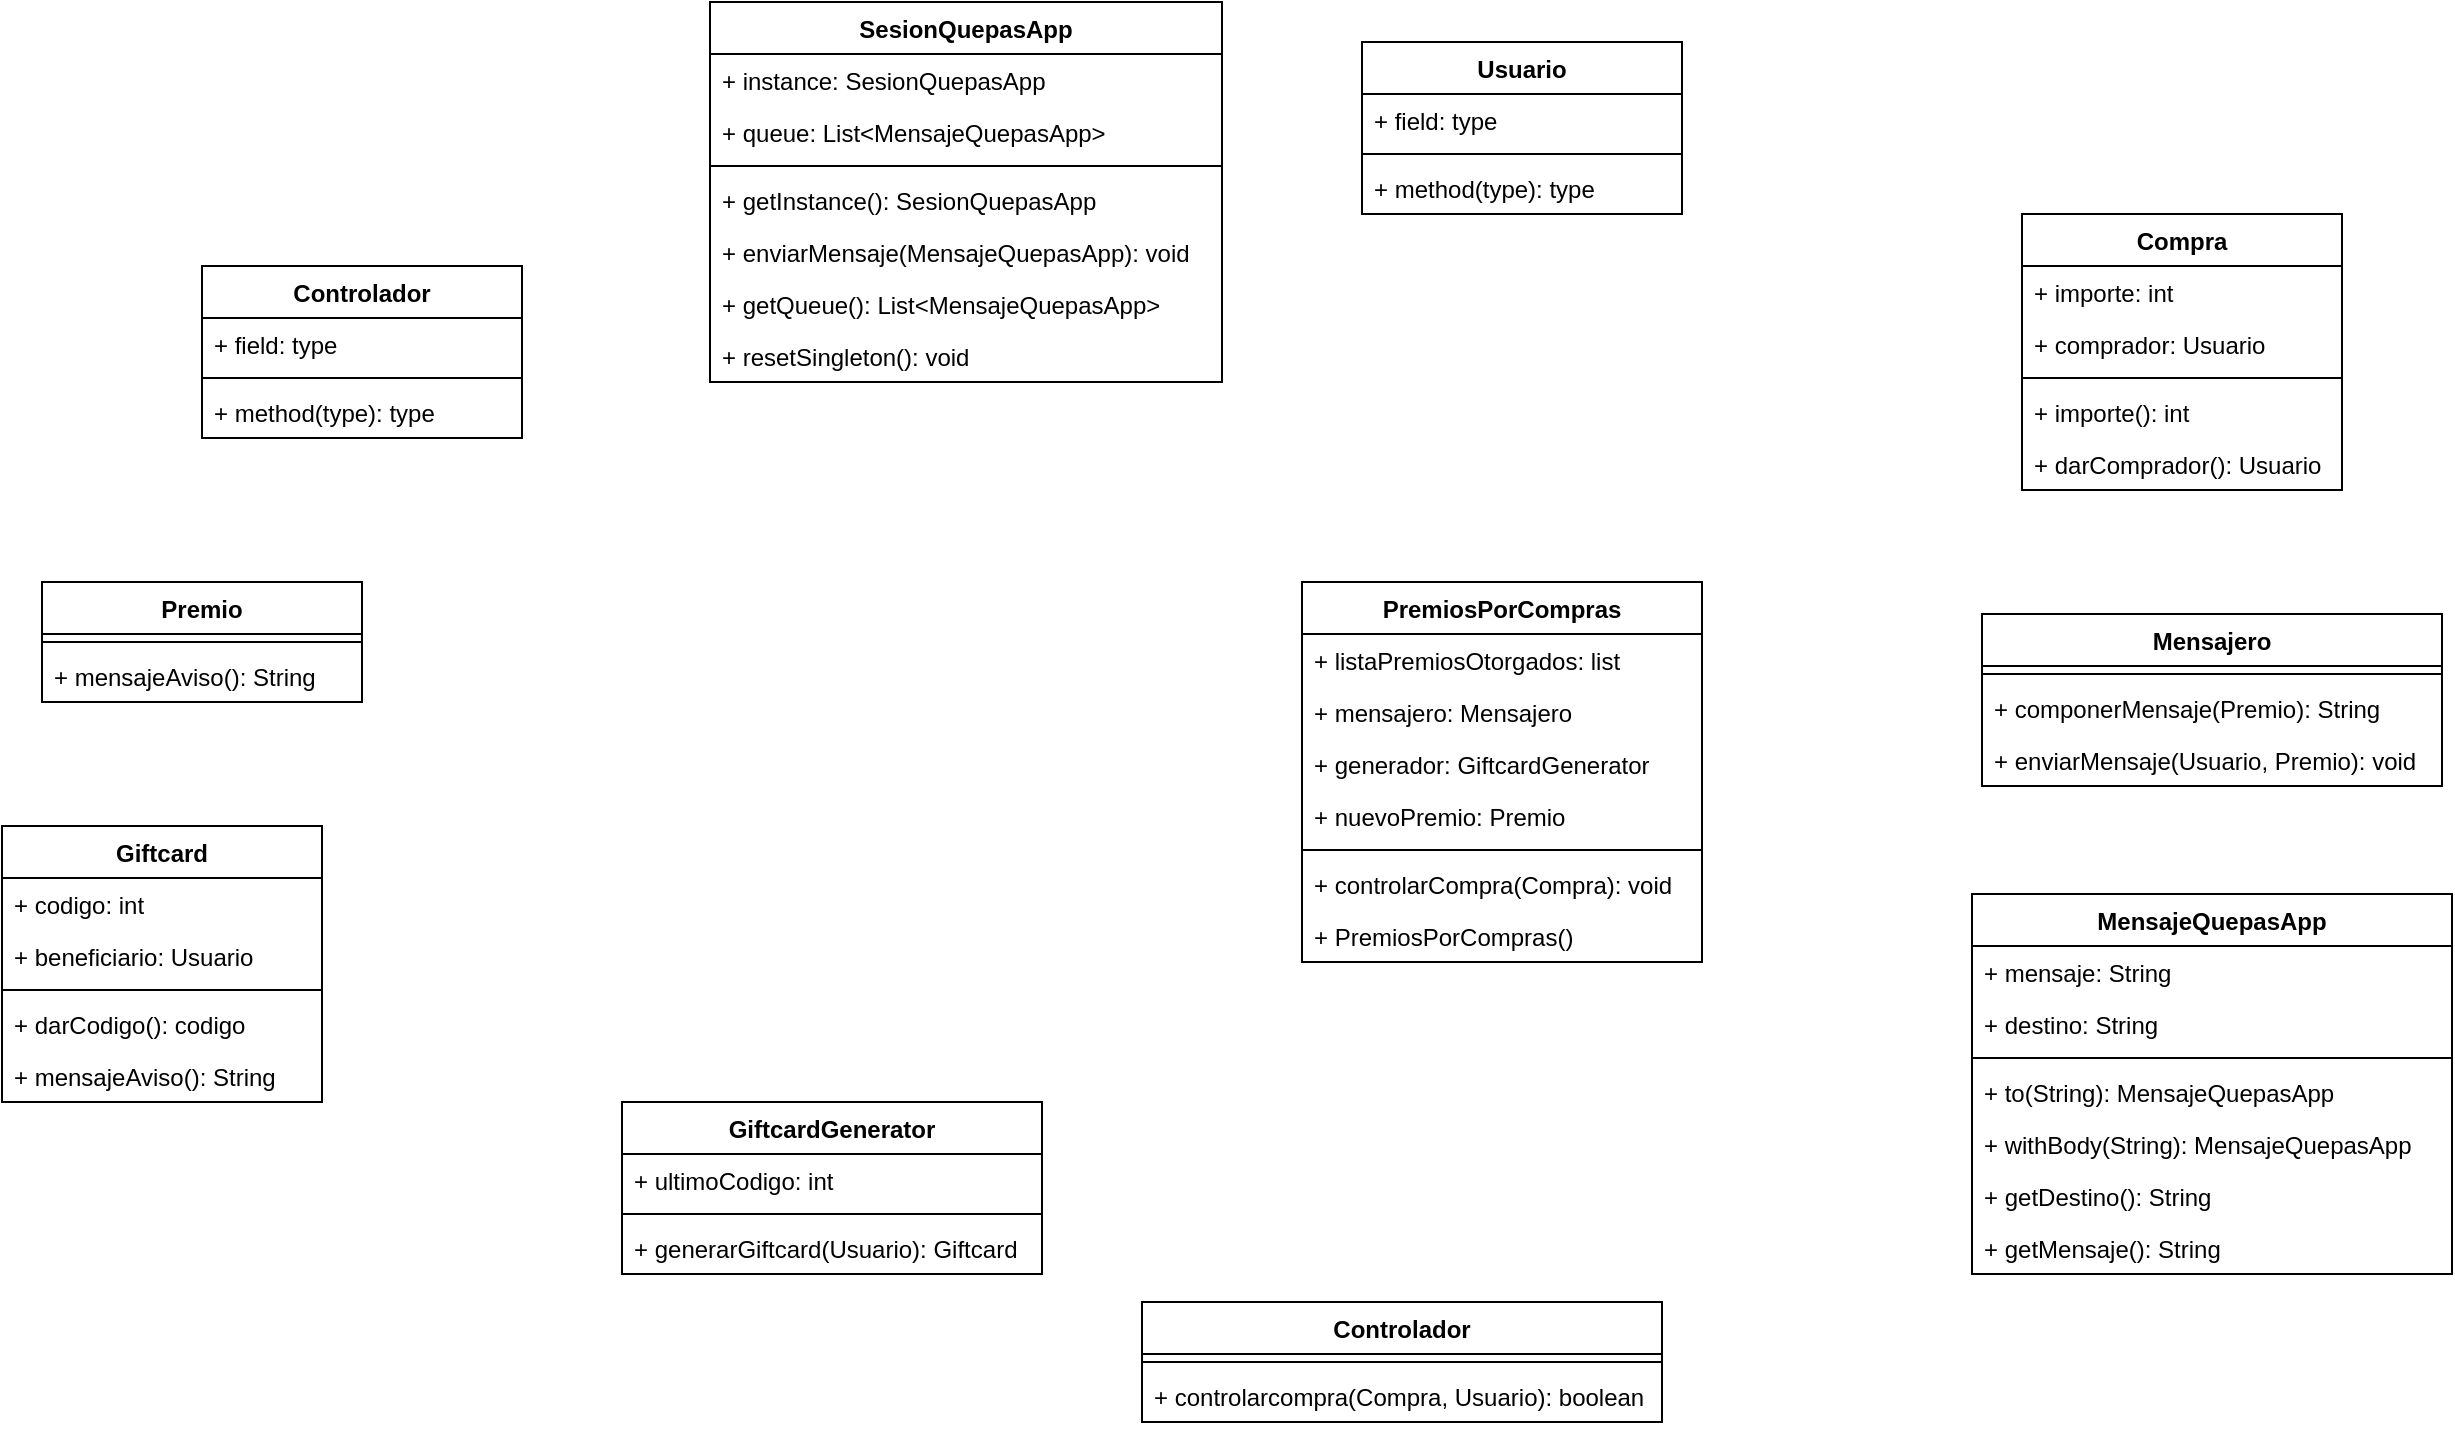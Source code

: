 <mxfile version="17.4.0" type="device"><diagram id="Cnk4i59X81K-Tb3GTFkX" name="Page-1"><mxGraphModel dx="2489" dy="762" grid="1" gridSize="10" guides="1" tooltips="1" connect="1" arrows="1" fold="1" page="1" pageScale="1" pageWidth="827" pageHeight="1169" math="0" shadow="0"><root><mxCell id="0"/><mxCell id="1" parent="0"/><mxCell id="2jRVs8B9Fid9qCsaJuK8-1" value="PremiosPorCompras" style="swimlane;fontStyle=1;align=center;verticalAlign=top;childLayout=stackLayout;horizontal=1;startSize=26;horizontalStack=0;resizeParent=1;resizeParentMax=0;resizeLast=0;collapsible=1;marginBottom=0;" parent="1" vertex="1"><mxGeometry x="480" y="310" width="200" height="190" as="geometry"/></mxCell><mxCell id="2jRVs8B9Fid9qCsaJuK8-2" value="+ listaPremiosOtorgados: list" style="text;strokeColor=none;fillColor=none;align=left;verticalAlign=top;spacingLeft=4;spacingRight=4;overflow=hidden;rotatable=0;points=[[0,0.5],[1,0.5]];portConstraint=eastwest;" parent="2jRVs8B9Fid9qCsaJuK8-1" vertex="1"><mxGeometry y="26" width="200" height="26" as="geometry"/></mxCell><mxCell id="2jRVs8B9Fid9qCsaJuK8-5" value="+ mensajero: Mensajero&#10;" style="text;strokeColor=none;fillColor=none;align=left;verticalAlign=top;spacingLeft=4;spacingRight=4;overflow=hidden;rotatable=0;points=[[0,0.5],[1,0.5]];portConstraint=eastwest;" parent="2jRVs8B9Fid9qCsaJuK8-1" vertex="1"><mxGeometry y="52" width="200" height="26" as="geometry"/></mxCell><mxCell id="2jRVs8B9Fid9qCsaJuK8-7" value="+ generador: GiftcardGenerator" style="text;strokeColor=none;fillColor=none;align=left;verticalAlign=top;spacingLeft=4;spacingRight=4;overflow=hidden;rotatable=0;points=[[0,0.5],[1,0.5]];portConstraint=eastwest;" parent="2jRVs8B9Fid9qCsaJuK8-1" vertex="1"><mxGeometry y="78" width="200" height="26" as="geometry"/></mxCell><mxCell id="2jRVs8B9Fid9qCsaJuK8-6" value="+ nuevoPremio: Premio" style="text;strokeColor=none;fillColor=none;align=left;verticalAlign=top;spacingLeft=4;spacingRight=4;overflow=hidden;rotatable=0;points=[[0,0.5],[1,0.5]];portConstraint=eastwest;" parent="2jRVs8B9Fid9qCsaJuK8-1" vertex="1"><mxGeometry y="104" width="200" height="26" as="geometry"/></mxCell><mxCell id="2jRVs8B9Fid9qCsaJuK8-3" value="" style="line;strokeWidth=1;fillColor=none;align=left;verticalAlign=middle;spacingTop=-1;spacingLeft=3;spacingRight=3;rotatable=0;labelPosition=right;points=[];portConstraint=eastwest;" parent="2jRVs8B9Fid9qCsaJuK8-1" vertex="1"><mxGeometry y="130" width="200" height="8" as="geometry"/></mxCell><mxCell id="2jRVs8B9Fid9qCsaJuK8-4" value="+ controlarCompra(Compra): void" style="text;strokeColor=none;fillColor=none;align=left;verticalAlign=top;spacingLeft=4;spacingRight=4;overflow=hidden;rotatable=0;points=[[0,0.5],[1,0.5]];portConstraint=eastwest;" parent="2jRVs8B9Fid9qCsaJuK8-1" vertex="1"><mxGeometry y="138" width="200" height="26" as="geometry"/></mxCell><mxCell id="2jRVs8B9Fid9qCsaJuK8-8" value="+ PremiosPorCompras()" style="text;strokeColor=none;fillColor=none;align=left;verticalAlign=top;spacingLeft=4;spacingRight=4;overflow=hidden;rotatable=0;points=[[0,0.5],[1,0.5]];portConstraint=eastwest;" parent="2jRVs8B9Fid9qCsaJuK8-1" vertex="1"><mxGeometry y="164" width="200" height="26" as="geometry"/></mxCell><mxCell id="2jRVs8B9Fid9qCsaJuK8-9" value="Mensajero" style="swimlane;fontStyle=1;align=center;verticalAlign=top;childLayout=stackLayout;horizontal=1;startSize=26;horizontalStack=0;resizeParent=1;resizeParentMax=0;resizeLast=0;collapsible=1;marginBottom=0;" parent="1" vertex="1"><mxGeometry x="820" y="326" width="230" height="86" as="geometry"/></mxCell><mxCell id="2jRVs8B9Fid9qCsaJuK8-11" value="" style="line;strokeWidth=1;fillColor=none;align=left;verticalAlign=middle;spacingTop=-1;spacingLeft=3;spacingRight=3;rotatable=0;labelPosition=right;points=[];portConstraint=eastwest;" parent="2jRVs8B9Fid9qCsaJuK8-9" vertex="1"><mxGeometry y="26" width="230" height="8" as="geometry"/></mxCell><mxCell id="Tnf2lUYP5SsLBvvLHqWE-33" value="+ componerMensaje(Premio): String" style="text;strokeColor=none;fillColor=none;align=left;verticalAlign=top;spacingLeft=4;spacingRight=4;overflow=hidden;rotatable=0;points=[[0,0.5],[1,0.5]];portConstraint=eastwest;" vertex="1" parent="2jRVs8B9Fid9qCsaJuK8-9"><mxGeometry y="34" width="230" height="26" as="geometry"/></mxCell><mxCell id="2jRVs8B9Fid9qCsaJuK8-12" value="+ enviarMensaje(Usuario, Premio): void" style="text;strokeColor=none;fillColor=none;align=left;verticalAlign=top;spacingLeft=4;spacingRight=4;overflow=hidden;rotatable=0;points=[[0,0.5],[1,0.5]];portConstraint=eastwest;" parent="2jRVs8B9Fid9qCsaJuK8-9" vertex="1"><mxGeometry y="60" width="230" height="26" as="geometry"/></mxCell><mxCell id="2jRVs8B9Fid9qCsaJuK8-13" value="Premio" style="swimlane;fontStyle=1;align=center;verticalAlign=top;childLayout=stackLayout;horizontal=1;startSize=26;horizontalStack=0;resizeParent=1;resizeParentMax=0;resizeLast=0;collapsible=1;marginBottom=0;" parent="1" vertex="1"><mxGeometry x="-150" y="310" width="160" height="60" as="geometry"/></mxCell><mxCell id="2jRVs8B9Fid9qCsaJuK8-15" value="" style="line;strokeWidth=1;fillColor=none;align=left;verticalAlign=middle;spacingTop=-1;spacingLeft=3;spacingRight=3;rotatable=0;labelPosition=right;points=[];portConstraint=eastwest;" parent="2jRVs8B9Fid9qCsaJuK8-13" vertex="1"><mxGeometry y="26" width="160" height="8" as="geometry"/></mxCell><mxCell id="2jRVs8B9Fid9qCsaJuK8-16" value="+ mensajeAviso(): String" style="text;strokeColor=none;fillColor=none;align=left;verticalAlign=top;spacingLeft=4;spacingRight=4;overflow=hidden;rotatable=0;points=[[0,0.5],[1,0.5]];portConstraint=eastwest;" parent="2jRVs8B9Fid9qCsaJuK8-13" vertex="1"><mxGeometry y="34" width="160" height="26" as="geometry"/></mxCell><mxCell id="2jRVs8B9Fid9qCsaJuK8-17" value="Giftcard" style="swimlane;fontStyle=1;align=center;verticalAlign=top;childLayout=stackLayout;horizontal=1;startSize=26;horizontalStack=0;resizeParent=1;resizeParentMax=0;resizeLast=0;collapsible=1;marginBottom=0;" parent="1" vertex="1"><mxGeometry x="-170" y="432" width="160" height="138" as="geometry"/></mxCell><mxCell id="2jRVs8B9Fid9qCsaJuK8-18" value="+ codigo: int" style="text;strokeColor=none;fillColor=none;align=left;verticalAlign=top;spacingLeft=4;spacingRight=4;overflow=hidden;rotatable=0;points=[[0,0.5],[1,0.5]];portConstraint=eastwest;" parent="2jRVs8B9Fid9qCsaJuK8-17" vertex="1"><mxGeometry y="26" width="160" height="26" as="geometry"/></mxCell><mxCell id="Tnf2lUYP5SsLBvvLHqWE-27" value="+ beneficiario: Usuario" style="text;strokeColor=none;fillColor=none;align=left;verticalAlign=top;spacingLeft=4;spacingRight=4;overflow=hidden;rotatable=0;points=[[0,0.5],[1,0.5]];portConstraint=eastwest;" vertex="1" parent="2jRVs8B9Fid9qCsaJuK8-17"><mxGeometry y="52" width="160" height="26" as="geometry"/></mxCell><mxCell id="2jRVs8B9Fid9qCsaJuK8-19" value="" style="line;strokeWidth=1;fillColor=none;align=left;verticalAlign=middle;spacingTop=-1;spacingLeft=3;spacingRight=3;rotatable=0;labelPosition=right;points=[];portConstraint=eastwest;" parent="2jRVs8B9Fid9qCsaJuK8-17" vertex="1"><mxGeometry y="78" width="160" height="8" as="geometry"/></mxCell><mxCell id="Tnf2lUYP5SsLBvvLHqWE-28" value="+ darCodigo(): codigo" style="text;strokeColor=none;fillColor=none;align=left;verticalAlign=top;spacingLeft=4;spacingRight=4;overflow=hidden;rotatable=0;points=[[0,0.5],[1,0.5]];portConstraint=eastwest;" vertex="1" parent="2jRVs8B9Fid9qCsaJuK8-17"><mxGeometry y="86" width="160" height="26" as="geometry"/></mxCell><mxCell id="2jRVs8B9Fid9qCsaJuK8-20" value="+ mensajeAviso(): String" style="text;strokeColor=none;fillColor=none;align=left;verticalAlign=top;spacingLeft=4;spacingRight=4;overflow=hidden;rotatable=0;points=[[0,0.5],[1,0.5]];portConstraint=eastwest;" parent="2jRVs8B9Fid9qCsaJuK8-17" vertex="1"><mxGeometry y="112" width="160" height="26" as="geometry"/></mxCell><mxCell id="2jRVs8B9Fid9qCsaJuK8-21" value="Controlador" style="swimlane;fontStyle=1;align=center;verticalAlign=top;childLayout=stackLayout;horizontal=1;startSize=26;horizontalStack=0;resizeParent=1;resizeParentMax=0;resizeLast=0;collapsible=1;marginBottom=0;" parent="1" vertex="1"><mxGeometry x="-70" y="152" width="160" height="86" as="geometry"/></mxCell><mxCell id="2jRVs8B9Fid9qCsaJuK8-22" value="+ field: type" style="text;strokeColor=none;fillColor=none;align=left;verticalAlign=top;spacingLeft=4;spacingRight=4;overflow=hidden;rotatable=0;points=[[0,0.5],[1,0.5]];portConstraint=eastwest;" parent="2jRVs8B9Fid9qCsaJuK8-21" vertex="1"><mxGeometry y="26" width="160" height="26" as="geometry"/></mxCell><mxCell id="2jRVs8B9Fid9qCsaJuK8-23" value="" style="line;strokeWidth=1;fillColor=none;align=left;verticalAlign=middle;spacingTop=-1;spacingLeft=3;spacingRight=3;rotatable=0;labelPosition=right;points=[];portConstraint=eastwest;" parent="2jRVs8B9Fid9qCsaJuK8-21" vertex="1"><mxGeometry y="52" width="160" height="8" as="geometry"/></mxCell><mxCell id="2jRVs8B9Fid9qCsaJuK8-24" value="+ method(type): type" style="text;strokeColor=none;fillColor=none;align=left;verticalAlign=top;spacingLeft=4;spacingRight=4;overflow=hidden;rotatable=0;points=[[0,0.5],[1,0.5]];portConstraint=eastwest;" parent="2jRVs8B9Fid9qCsaJuK8-21" vertex="1"><mxGeometry y="60" width="160" height="26" as="geometry"/></mxCell><mxCell id="2jRVs8B9Fid9qCsaJuK8-25" value="GiftcardGenerator" style="swimlane;fontStyle=1;align=center;verticalAlign=top;childLayout=stackLayout;horizontal=1;startSize=26;horizontalStack=0;resizeParent=1;resizeParentMax=0;resizeLast=0;collapsible=1;marginBottom=0;" parent="1" vertex="1"><mxGeometry x="140" y="570" width="210" height="86" as="geometry"/></mxCell><mxCell id="2jRVs8B9Fid9qCsaJuK8-26" value="+ ultimoCodigo: int" style="text;strokeColor=none;fillColor=none;align=left;verticalAlign=top;spacingLeft=4;spacingRight=4;overflow=hidden;rotatable=0;points=[[0,0.5],[1,0.5]];portConstraint=eastwest;" parent="2jRVs8B9Fid9qCsaJuK8-25" vertex="1"><mxGeometry y="26" width="210" height="26" as="geometry"/></mxCell><mxCell id="2jRVs8B9Fid9qCsaJuK8-27" value="" style="line;strokeWidth=1;fillColor=none;align=left;verticalAlign=middle;spacingTop=-1;spacingLeft=3;spacingRight=3;rotatable=0;labelPosition=right;points=[];portConstraint=eastwest;" parent="2jRVs8B9Fid9qCsaJuK8-25" vertex="1"><mxGeometry y="52" width="210" height="8" as="geometry"/></mxCell><mxCell id="2jRVs8B9Fid9qCsaJuK8-28" value="+ generarGiftcard(Usuario): Giftcard" style="text;strokeColor=none;fillColor=none;align=left;verticalAlign=top;spacingLeft=4;spacingRight=4;overflow=hidden;rotatable=0;points=[[0,0.5],[1,0.5]];portConstraint=eastwest;" parent="2jRVs8B9Fid9qCsaJuK8-25" vertex="1"><mxGeometry y="60" width="210" height="26" as="geometry"/></mxCell><mxCell id="Tnf2lUYP5SsLBvvLHqWE-1" value="Compra" style="swimlane;fontStyle=1;align=center;verticalAlign=top;childLayout=stackLayout;horizontal=1;startSize=26;horizontalStack=0;resizeParent=1;resizeParentMax=0;resizeLast=0;collapsible=1;marginBottom=0;" vertex="1" parent="1"><mxGeometry x="840" y="126" width="160" height="138" as="geometry"/></mxCell><mxCell id="Tnf2lUYP5SsLBvvLHqWE-2" value="+ importe: int" style="text;strokeColor=none;fillColor=none;align=left;verticalAlign=top;spacingLeft=4;spacingRight=4;overflow=hidden;rotatable=0;points=[[0,0.5],[1,0.5]];portConstraint=eastwest;" vertex="1" parent="Tnf2lUYP5SsLBvvLHqWE-1"><mxGeometry y="26" width="160" height="26" as="geometry"/></mxCell><mxCell id="Tnf2lUYP5SsLBvvLHqWE-21" value="+ comprador: Usuario" style="text;strokeColor=none;fillColor=none;align=left;verticalAlign=top;spacingLeft=4;spacingRight=4;overflow=hidden;rotatable=0;points=[[0,0.5],[1,0.5]];portConstraint=eastwest;" vertex="1" parent="Tnf2lUYP5SsLBvvLHqWE-1"><mxGeometry y="52" width="160" height="26" as="geometry"/></mxCell><mxCell id="Tnf2lUYP5SsLBvvLHqWE-3" value="" style="line;strokeWidth=1;fillColor=none;align=left;verticalAlign=middle;spacingTop=-1;spacingLeft=3;spacingRight=3;rotatable=0;labelPosition=right;points=[];portConstraint=eastwest;" vertex="1" parent="Tnf2lUYP5SsLBvvLHqWE-1"><mxGeometry y="78" width="160" height="8" as="geometry"/></mxCell><mxCell id="Tnf2lUYP5SsLBvvLHqWE-22" value="+ importe(): int" style="text;strokeColor=none;fillColor=none;align=left;verticalAlign=top;spacingLeft=4;spacingRight=4;overflow=hidden;rotatable=0;points=[[0,0.5],[1,0.5]];portConstraint=eastwest;" vertex="1" parent="Tnf2lUYP5SsLBvvLHqWE-1"><mxGeometry y="86" width="160" height="26" as="geometry"/></mxCell><mxCell id="Tnf2lUYP5SsLBvvLHqWE-4" value="+ darComprador(): Usuario" style="text;strokeColor=none;fillColor=none;align=left;verticalAlign=top;spacingLeft=4;spacingRight=4;overflow=hidden;rotatable=0;points=[[0,0.5],[1,0.5]];portConstraint=eastwest;" vertex="1" parent="Tnf2lUYP5SsLBvvLHqWE-1"><mxGeometry y="112" width="160" height="26" as="geometry"/></mxCell><mxCell id="Tnf2lUYP5SsLBvvLHqWE-5" value="Controlador" style="swimlane;fontStyle=1;align=center;verticalAlign=top;childLayout=stackLayout;horizontal=1;startSize=26;horizontalStack=0;resizeParent=1;resizeParentMax=0;resizeLast=0;collapsible=1;marginBottom=0;" vertex="1" parent="1"><mxGeometry x="400" y="670" width="260" height="60" as="geometry"/></mxCell><mxCell id="Tnf2lUYP5SsLBvvLHqWE-7" value="" style="line;strokeWidth=1;fillColor=none;align=left;verticalAlign=middle;spacingTop=-1;spacingLeft=3;spacingRight=3;rotatable=0;labelPosition=right;points=[];portConstraint=eastwest;" vertex="1" parent="Tnf2lUYP5SsLBvvLHqWE-5"><mxGeometry y="26" width="260" height="8" as="geometry"/></mxCell><mxCell id="Tnf2lUYP5SsLBvvLHqWE-8" value="+ controlarcompra(Compra, Usuario): boolean" style="text;strokeColor=none;fillColor=none;align=left;verticalAlign=top;spacingLeft=4;spacingRight=4;overflow=hidden;rotatable=0;points=[[0,0.5],[1,0.5]];portConstraint=eastwest;" vertex="1" parent="Tnf2lUYP5SsLBvvLHqWE-5"><mxGeometry y="34" width="260" height="26" as="geometry"/></mxCell><mxCell id="Tnf2lUYP5SsLBvvLHqWE-9" value="MensajeQuepasApp" style="swimlane;fontStyle=1;align=center;verticalAlign=top;childLayout=stackLayout;horizontal=1;startSize=26;horizontalStack=0;resizeParent=1;resizeParentMax=0;resizeLast=0;collapsible=1;marginBottom=0;" vertex="1" parent="1"><mxGeometry x="815" y="466" width="240" height="190" as="geometry"/></mxCell><mxCell id="Tnf2lUYP5SsLBvvLHqWE-10" value="+ mensaje: String    " style="text;strokeColor=none;fillColor=none;align=left;verticalAlign=top;spacingLeft=4;spacingRight=4;overflow=hidden;rotatable=0;points=[[0,0.5],[1,0.5]];portConstraint=eastwest;" vertex="1" parent="Tnf2lUYP5SsLBvvLHqWE-9"><mxGeometry y="26" width="240" height="26" as="geometry"/></mxCell><mxCell id="Tnf2lUYP5SsLBvvLHqWE-29" value="+ destino: String" style="text;strokeColor=none;fillColor=none;align=left;verticalAlign=top;spacingLeft=4;spacingRight=4;overflow=hidden;rotatable=0;points=[[0,0.5],[1,0.5]];portConstraint=eastwest;" vertex="1" parent="Tnf2lUYP5SsLBvvLHqWE-9"><mxGeometry y="52" width="240" height="26" as="geometry"/></mxCell><mxCell id="Tnf2lUYP5SsLBvvLHqWE-11" value="" style="line;strokeWidth=1;fillColor=none;align=left;verticalAlign=middle;spacingTop=-1;spacingLeft=3;spacingRight=3;rotatable=0;labelPosition=right;points=[];portConstraint=eastwest;" vertex="1" parent="Tnf2lUYP5SsLBvvLHqWE-9"><mxGeometry y="78" width="240" height="8" as="geometry"/></mxCell><mxCell id="Tnf2lUYP5SsLBvvLHqWE-30" value="+ to(String): MensajeQuepasApp" style="text;strokeColor=none;fillColor=none;align=left;verticalAlign=top;spacingLeft=4;spacingRight=4;overflow=hidden;rotatable=0;points=[[0,0.5],[1,0.5]];portConstraint=eastwest;" vertex="1" parent="Tnf2lUYP5SsLBvvLHqWE-9"><mxGeometry y="86" width="240" height="26" as="geometry"/></mxCell><mxCell id="Tnf2lUYP5SsLBvvLHqWE-31" value="+ withBody(String): MensajeQuepasApp" style="text;strokeColor=none;fillColor=none;align=left;verticalAlign=top;spacingLeft=4;spacingRight=4;overflow=hidden;rotatable=0;points=[[0,0.5],[1,0.5]];portConstraint=eastwest;" vertex="1" parent="Tnf2lUYP5SsLBvvLHqWE-9"><mxGeometry y="112" width="240" height="26" as="geometry"/></mxCell><mxCell id="Tnf2lUYP5SsLBvvLHqWE-32" value="+ getDestino(): String" style="text;strokeColor=none;fillColor=none;align=left;verticalAlign=top;spacingLeft=4;spacingRight=4;overflow=hidden;rotatable=0;points=[[0,0.5],[1,0.5]];portConstraint=eastwest;" vertex="1" parent="Tnf2lUYP5SsLBvvLHqWE-9"><mxGeometry y="138" width="240" height="26" as="geometry"/></mxCell><mxCell id="Tnf2lUYP5SsLBvvLHqWE-12" value="+ getMensaje(): String" style="text;strokeColor=none;fillColor=none;align=left;verticalAlign=top;spacingLeft=4;spacingRight=4;overflow=hidden;rotatable=0;points=[[0,0.5],[1,0.5]];portConstraint=eastwest;" vertex="1" parent="Tnf2lUYP5SsLBvvLHqWE-9"><mxGeometry y="164" width="240" height="26" as="geometry"/></mxCell><mxCell id="Tnf2lUYP5SsLBvvLHqWE-13" value="SesionQuepasApp" style="swimlane;fontStyle=1;align=center;verticalAlign=top;childLayout=stackLayout;horizontal=1;startSize=26;horizontalStack=0;resizeParent=1;resizeParentMax=0;resizeLast=0;collapsible=1;marginBottom=0;" vertex="1" parent="1"><mxGeometry x="184" y="20" width="256" height="190" as="geometry"/></mxCell><mxCell id="Tnf2lUYP5SsLBvvLHqWE-14" value="+ instance: SesionQuepasApp" style="text;strokeColor=none;fillColor=none;align=left;verticalAlign=top;spacingLeft=4;spacingRight=4;overflow=hidden;rotatable=0;points=[[0,0.5],[1,0.5]];portConstraint=eastwest;" vertex="1" parent="Tnf2lUYP5SsLBvvLHqWE-13"><mxGeometry y="26" width="256" height="26" as="geometry"/></mxCell><mxCell id="Tnf2lUYP5SsLBvvLHqWE-37" value="+ queue: List&lt;MensajeQuepasApp&gt;" style="text;strokeColor=none;fillColor=none;align=left;verticalAlign=top;spacingLeft=4;spacingRight=4;overflow=hidden;rotatable=0;points=[[0,0.5],[1,0.5]];portConstraint=eastwest;" vertex="1" parent="Tnf2lUYP5SsLBvvLHqWE-13"><mxGeometry y="52" width="256" height="26" as="geometry"/></mxCell><mxCell id="Tnf2lUYP5SsLBvvLHqWE-15" value="" style="line;strokeWidth=1;fillColor=none;align=left;verticalAlign=middle;spacingTop=-1;spacingLeft=3;spacingRight=3;rotatable=0;labelPosition=right;points=[];portConstraint=eastwest;" vertex="1" parent="Tnf2lUYP5SsLBvvLHqWE-13"><mxGeometry y="78" width="256" height="8" as="geometry"/></mxCell><mxCell id="Tnf2lUYP5SsLBvvLHqWE-16" value="+ getInstance(): SesionQuepasApp" style="text;strokeColor=none;fillColor=none;align=left;verticalAlign=top;spacingLeft=4;spacingRight=4;overflow=hidden;rotatable=0;points=[[0,0.5],[1,0.5]];portConstraint=eastwest;" vertex="1" parent="Tnf2lUYP5SsLBvvLHqWE-13"><mxGeometry y="86" width="256" height="26" as="geometry"/></mxCell><mxCell id="Tnf2lUYP5SsLBvvLHqWE-36" value="+ enviarMensaje(MensajeQuepasApp): void" style="text;strokeColor=none;fillColor=none;align=left;verticalAlign=top;spacingLeft=4;spacingRight=4;overflow=hidden;rotatable=0;points=[[0,0.5],[1,0.5]];portConstraint=eastwest;" vertex="1" parent="Tnf2lUYP5SsLBvvLHqWE-13"><mxGeometry y="112" width="256" height="26" as="geometry"/></mxCell><mxCell id="Tnf2lUYP5SsLBvvLHqWE-35" value="+ getQueue(): List&lt;MensajeQuepasApp&gt;" style="text;strokeColor=none;fillColor=none;align=left;verticalAlign=top;spacingLeft=4;spacingRight=4;overflow=hidden;rotatable=0;points=[[0,0.5],[1,0.5]];portConstraint=eastwest;" vertex="1" parent="Tnf2lUYP5SsLBvvLHqWE-13"><mxGeometry y="138" width="256" height="26" as="geometry"/></mxCell><mxCell id="Tnf2lUYP5SsLBvvLHqWE-34" value="+ resetSingleton(): void" style="text;strokeColor=none;fillColor=none;align=left;verticalAlign=top;spacingLeft=4;spacingRight=4;overflow=hidden;rotatable=0;points=[[0,0.5],[1,0.5]];portConstraint=eastwest;" vertex="1" parent="Tnf2lUYP5SsLBvvLHqWE-13"><mxGeometry y="164" width="256" height="26" as="geometry"/></mxCell><mxCell id="Tnf2lUYP5SsLBvvLHqWE-17" value="Usuario" style="swimlane;fontStyle=1;align=center;verticalAlign=top;childLayout=stackLayout;horizontal=1;startSize=26;horizontalStack=0;resizeParent=1;resizeParentMax=0;resizeLast=0;collapsible=1;marginBottom=0;" vertex="1" parent="1"><mxGeometry x="510" y="40" width="160" height="86" as="geometry"/></mxCell><mxCell id="Tnf2lUYP5SsLBvvLHqWE-18" value="+ field: type" style="text;strokeColor=none;fillColor=none;align=left;verticalAlign=top;spacingLeft=4;spacingRight=4;overflow=hidden;rotatable=0;points=[[0,0.5],[1,0.5]];portConstraint=eastwest;" vertex="1" parent="Tnf2lUYP5SsLBvvLHqWE-17"><mxGeometry y="26" width="160" height="26" as="geometry"/></mxCell><mxCell id="Tnf2lUYP5SsLBvvLHqWE-19" value="" style="line;strokeWidth=1;fillColor=none;align=left;verticalAlign=middle;spacingTop=-1;spacingLeft=3;spacingRight=3;rotatable=0;labelPosition=right;points=[];portConstraint=eastwest;" vertex="1" parent="Tnf2lUYP5SsLBvvLHqWE-17"><mxGeometry y="52" width="160" height="8" as="geometry"/></mxCell><mxCell id="Tnf2lUYP5SsLBvvLHqWE-20" value="+ method(type): type" style="text;strokeColor=none;fillColor=none;align=left;verticalAlign=top;spacingLeft=4;spacingRight=4;overflow=hidden;rotatable=0;points=[[0,0.5],[1,0.5]];portConstraint=eastwest;" vertex="1" parent="Tnf2lUYP5SsLBvvLHqWE-17"><mxGeometry y="60" width="160" height="26" as="geometry"/></mxCell></root></mxGraphModel></diagram></mxfile>